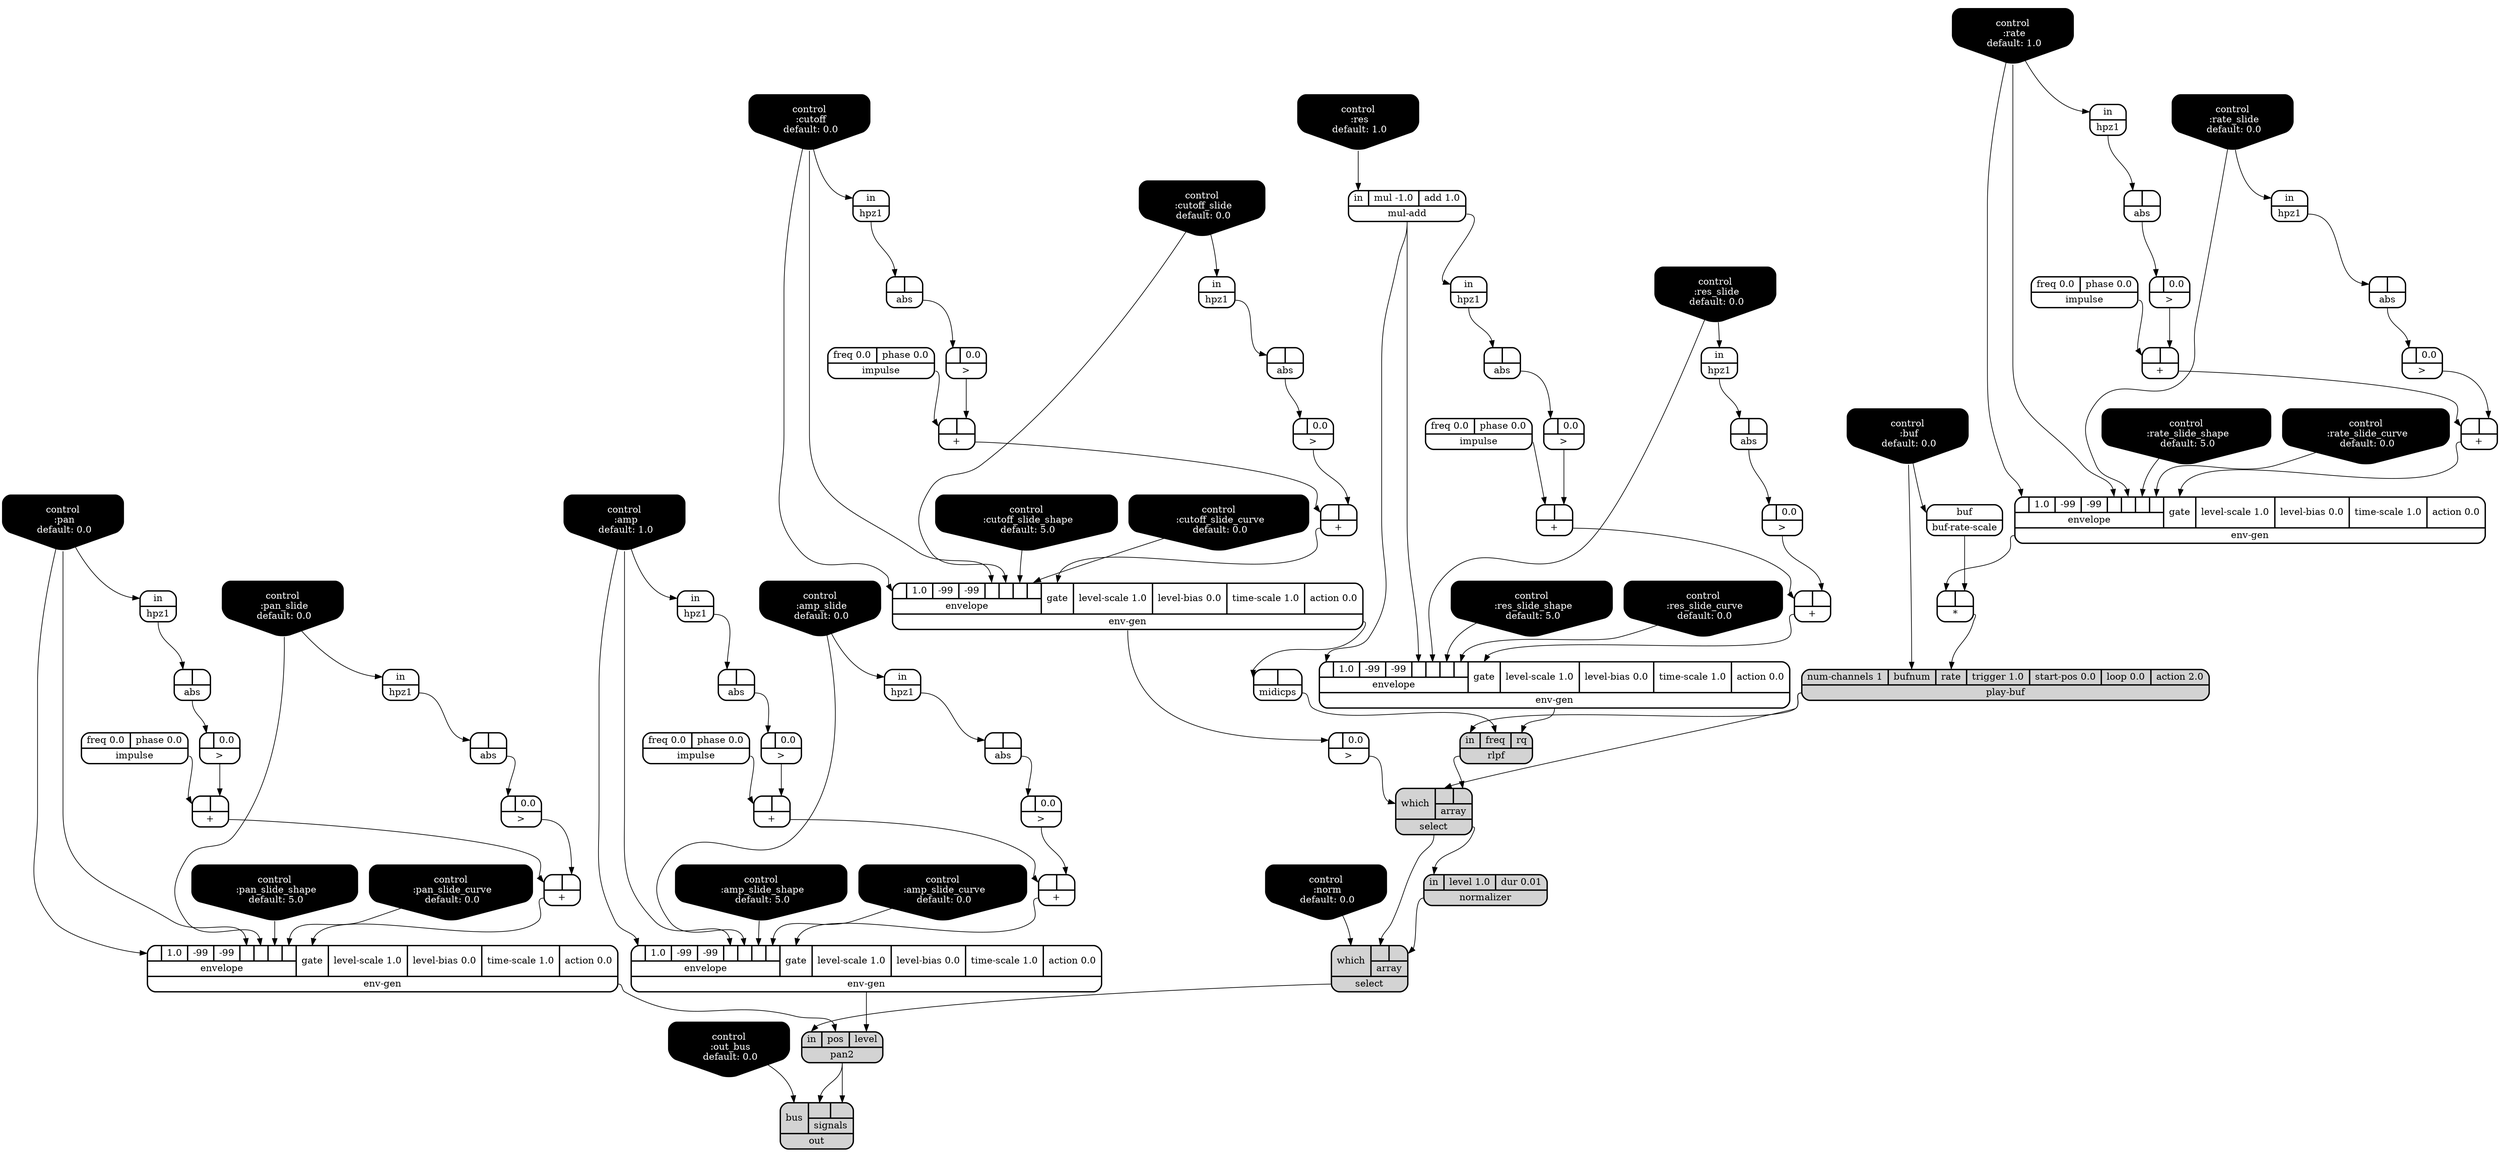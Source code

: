 digraph synthdef {
45 [label = "{{ <a> |<b> } |<__UG_NAME__>* }" style="bold, rounded" shape=record rankdir=LR];
30 [label = "{{ <a> |<b> } |<__UG_NAME__>+ }" style="bold, rounded" shape=record rankdir=LR];
34 [label = "{{ <a> |<b> } |<__UG_NAME__>+ }" style="bold, rounded" shape=record rankdir=LR];
41 [label = "{{ <a> |<b> } |<__UG_NAME__>+ }" style="bold, rounded" shape=record rankdir=LR];
42 [label = "{{ <a> |<b> } |<__UG_NAME__>+ }" style="bold, rounded" shape=record rankdir=LR];
53 [label = "{{ <a> |<b> } |<__UG_NAME__>+ }" style="bold, rounded" shape=record rankdir=LR];
57 [label = "{{ <a> |<b> } |<__UG_NAME__>+ }" style="bold, rounded" shape=record rankdir=LR];
68 [label = "{{ <a> |<b> } |<__UG_NAME__>+ }" style="bold, rounded" shape=record rankdir=LR];
72 [label = "{{ <a> |<b> } |<__UG_NAME__>+ }" style="bold, rounded" shape=record rankdir=LR];
79 [label = "{{ <a> |<b> } |<__UG_NAME__>+ }" style="bold, rounded" shape=record rankdir=LR];
81 [label = "{{ <a> |<b> } |<__UG_NAME__>+ }" style="bold, rounded" shape=record rankdir=LR];
26 [label = "{{ <a> |<b> 0.0} |<__UG_NAME__>\> }" style="bold, rounded" shape=record rankdir=LR];
29 [label = "{{ <a> |<b> 0.0} |<__UG_NAME__>\> }" style="bold, rounded" shape=record rankdir=LR];
33 [label = "{{ <a> |<b> 0.0} |<__UG_NAME__>\> }" style="bold, rounded" shape=record rankdir=LR];
36 [label = "{{ <a> |<b> 0.0} |<__UG_NAME__>\> }" style="bold, rounded" shape=record rankdir=LR];
40 [label = "{{ <a> |<b> 0.0} |<__UG_NAME__>\> }" style="bold, rounded" shape=record rankdir=LR];
52 [label = "{{ <a> |<b> 0.0} |<__UG_NAME__>\> }" style="bold, rounded" shape=record rankdir=LR];
56 [label = "{{ <a> |<b> 0.0} |<__UG_NAME__>\> }" style="bold, rounded" shape=record rankdir=LR];
67 [label = "{{ <a> |<b> 0.0} |<__UG_NAME__>\> }" style="bold, rounded" shape=record rankdir=LR];
71 [label = "{{ <a> |<b> 0.0} |<__UG_NAME__>\> }" style="bold, rounded" shape=record rankdir=LR];
76 [label = "{{ <a> |<b> 0.0} |<__UG_NAME__>\> }" style="bold, rounded" shape=record rankdir=LR];
78 [label = "{{ <a> |<b> 0.0} |<__UG_NAME__>\> }" style="bold, rounded" shape=record rankdir=LR];
25 [label = "{{ <a> |<b> } |<__UG_NAME__>abs }" style="bold, rounded" shape=record rankdir=LR];
28 [label = "{{ <a> |<b> } |<__UG_NAME__>abs }" style="bold, rounded" shape=record rankdir=LR];
32 [label = "{{ <a> |<b> } |<__UG_NAME__>abs }" style="bold, rounded" shape=record rankdir=LR];
39 [label = "{{ <a> |<b> } |<__UG_NAME__>abs }" style="bold, rounded" shape=record rankdir=LR];
51 [label = "{{ <a> |<b> } |<__UG_NAME__>abs }" style="bold, rounded" shape=record rankdir=LR];
55 [label = "{{ <a> |<b> } |<__UG_NAME__>abs }" style="bold, rounded" shape=record rankdir=LR];
64 [label = "{{ <a> |<b> } |<__UG_NAME__>abs }" style="bold, rounded" shape=record rankdir=LR];
66 [label = "{{ <a> |<b> } |<__UG_NAME__>abs }" style="bold, rounded" shape=record rankdir=LR];
70 [label = "{{ <a> |<b> } |<__UG_NAME__>abs }" style="bold, rounded" shape=record rankdir=LR];
75 [label = "{{ <a> |<b> } |<__UG_NAME__>abs }" style="bold, rounded" shape=record rankdir=LR];
44 [label = "{{ <buf> buf} |<__UG_NAME__>buf-rate-scale }" style="bold, rounded" shape=record rankdir=LR];
0 [label = "control
 :buf
 default: 0.0" shape=invhouse style="rounded, filled, bold" fillcolor=black fontcolor=white ]; 
1 [label = "control
 :amp
 default: 1.0" shape=invhouse style="rounded, filled, bold" fillcolor=black fontcolor=white ]; 
2 [label = "control
 :amp_slide
 default: 0.0" shape=invhouse style="rounded, filled, bold" fillcolor=black fontcolor=white ]; 
3 [label = "control
 :amp_slide_shape
 default: 5.0" shape=invhouse style="rounded, filled, bold" fillcolor=black fontcolor=white ]; 
4 [label = "control
 :amp_slide_curve
 default: 0.0" shape=invhouse style="rounded, filled, bold" fillcolor=black fontcolor=white ]; 
5 [label = "control
 :pan
 default: 0.0" shape=invhouse style="rounded, filled, bold" fillcolor=black fontcolor=white ]; 
6 [label = "control
 :pan_slide
 default: 0.0" shape=invhouse style="rounded, filled, bold" fillcolor=black fontcolor=white ]; 
7 [label = "control
 :pan_slide_shape
 default: 5.0" shape=invhouse style="rounded, filled, bold" fillcolor=black fontcolor=white ]; 
8 [label = "control
 :pan_slide_curve
 default: 0.0" shape=invhouse style="rounded, filled, bold" fillcolor=black fontcolor=white ]; 
9 [label = "control
 :cutoff
 default: 0.0" shape=invhouse style="rounded, filled, bold" fillcolor=black fontcolor=white ]; 
10 [label = "control
 :cutoff_slide
 default: 0.0" shape=invhouse style="rounded, filled, bold" fillcolor=black fontcolor=white ]; 
11 [label = "control
 :cutoff_slide_shape
 default: 5.0" shape=invhouse style="rounded, filled, bold" fillcolor=black fontcolor=white ]; 
12 [label = "control
 :cutoff_slide_curve
 default: 0.0" shape=invhouse style="rounded, filled, bold" fillcolor=black fontcolor=white ]; 
13 [label = "control
 :res
 default: 1.0" shape=invhouse style="rounded, filled, bold" fillcolor=black fontcolor=white ]; 
14 [label = "control
 :res_slide
 default: 0.0" shape=invhouse style="rounded, filled, bold" fillcolor=black fontcolor=white ]; 
15 [label = "control
 :res_slide_shape
 default: 5.0" shape=invhouse style="rounded, filled, bold" fillcolor=black fontcolor=white ]; 
16 [label = "control
 :res_slide_curve
 default: 0.0" shape=invhouse style="rounded, filled, bold" fillcolor=black fontcolor=white ]; 
17 [label = "control
 :rate
 default: 1.0" shape=invhouse style="rounded, filled, bold" fillcolor=black fontcolor=white ]; 
18 [label = "control
 :rate_slide
 default: 0.0" shape=invhouse style="rounded, filled, bold" fillcolor=black fontcolor=white ]; 
19 [label = "control
 :rate_slide_shape
 default: 5.0" shape=invhouse style="rounded, filled, bold" fillcolor=black fontcolor=white ]; 
20 [label = "control
 :rate_slide_curve
 default: 0.0" shape=invhouse style="rounded, filled, bold" fillcolor=black fontcolor=white ]; 
21 [label = "control
 :norm
 default: 0.0" shape=invhouse style="rounded, filled, bold" fillcolor=black fontcolor=white ]; 
22 [label = "control
 :out_bus
 default: 0.0" shape=invhouse style="rounded, filled, bold" fillcolor=black fontcolor=white ]; 
35 [label = "{{ {{<envelope___control___0>|1.0|-99|-99|<envelope___control___4>|<envelope___control___5>|<envelope___control___6>|<envelope___control___7>}|envelope}|<gate> gate|<level____scale> level-scale 1.0|<level____bias> level-bias 0.0|<time____scale> time-scale 1.0|<action> action 0.0} |<__UG_NAME__>env-gen }" style="bold, rounded" shape=record rankdir=LR];
43 [label = "{{ {{<envelope___control___0>|1.0|-99|-99|<envelope___control___4>|<envelope___control___5>|<envelope___control___6>|<envelope___control___7>}|envelope}|<gate> gate|<level____scale> level-scale 1.0|<level____bias> level-bias 0.0|<time____scale> time-scale 1.0|<action> action 0.0} |<__UG_NAME__>env-gen }" style="bold, rounded" shape=record rankdir=LR];
58 [label = "{{ {{<envelope___mul____add___0>|1.0|-99|-99|<envelope___mul____add___4>|<envelope___control___5>|<envelope___control___6>|<envelope___control___7>}|envelope}|<gate> gate|<level____scale> level-scale 1.0|<level____bias> level-bias 0.0|<time____scale> time-scale 1.0|<action> action 0.0} |<__UG_NAME__>env-gen }" style="bold, rounded" shape=record rankdir=LR];
73 [label = "{{ {{<envelope___control___0>|1.0|-99|-99|<envelope___control___4>|<envelope___control___5>|<envelope___control___6>|<envelope___control___7>}|envelope}|<gate> gate|<level____scale> level-scale 1.0|<level____bias> level-bias 0.0|<time____scale> time-scale 1.0|<action> action 0.0} |<__UG_NAME__>env-gen }" style="bold, rounded" shape=record rankdir=LR];
82 [label = "{{ {{<envelope___control___0>|1.0|-99|-99|<envelope___control___4>|<envelope___control___5>|<envelope___control___6>|<envelope___control___7>}|envelope}|<gate> gate|<level____scale> level-scale 1.0|<level____bias> level-bias 0.0|<time____scale> time-scale 1.0|<action> action 0.0} |<__UG_NAME__>env-gen }" style="bold, rounded" shape=record rankdir=LR];
24 [label = "{{ <in> in} |<__UG_NAME__>hpz1 }" style="bold, rounded" shape=record rankdir=LR];
27 [label = "{{ <in> in} |<__UG_NAME__>hpz1 }" style="bold, rounded" shape=record rankdir=LR];
31 [label = "{{ <in> in} |<__UG_NAME__>hpz1 }" style="bold, rounded" shape=record rankdir=LR];
38 [label = "{{ <in> in} |<__UG_NAME__>hpz1 }" style="bold, rounded" shape=record rankdir=LR];
50 [label = "{{ <in> in} |<__UG_NAME__>hpz1 }" style="bold, rounded" shape=record rankdir=LR];
54 [label = "{{ <in> in} |<__UG_NAME__>hpz1 }" style="bold, rounded" shape=record rankdir=LR];
62 [label = "{{ <in> in} |<__UG_NAME__>hpz1 }" style="bold, rounded" shape=record rankdir=LR];
63 [label = "{{ <in> in} |<__UG_NAME__>hpz1 }" style="bold, rounded" shape=record rankdir=LR];
69 [label = "{{ <in> in} |<__UG_NAME__>hpz1 }" style="bold, rounded" shape=record rankdir=LR];
74 [label = "{{ <in> in} |<__UG_NAME__>hpz1 }" style="bold, rounded" shape=record rankdir=LR];
23 [label = "{{ <freq> freq 0.0|<phase> phase 0.0} |<__UG_NAME__>impulse }" style="bold, rounded" shape=record rankdir=LR];
37 [label = "{{ <freq> freq 0.0|<phase> phase 0.0} |<__UG_NAME__>impulse }" style="bold, rounded" shape=record rankdir=LR];
48 [label = "{{ <freq> freq 0.0|<phase> phase 0.0} |<__UG_NAME__>impulse }" style="bold, rounded" shape=record rankdir=LR];
65 [label = "{{ <freq> freq 0.0|<phase> phase 0.0} |<__UG_NAME__>impulse }" style="bold, rounded" shape=record rankdir=LR];
77 [label = "{{ <freq> freq 0.0|<phase> phase 0.0} |<__UG_NAME__>impulse }" style="bold, rounded" shape=record rankdir=LR];
47 [label = "{{ <a> |<b> } |<__UG_NAME__>midicps }" style="bold, rounded" shape=record rankdir=LR];
49 [label = "{{ <in> in|<mul> mul -1.0|<add> add 1.0} |<__UG_NAME__>mul-add }" style="bold, rounded" shape=record rankdir=LR];
61 [label = "{{ <in> in|<level> level 1.0|<dur> dur 0.01} |<__UG_NAME__>normalizer }" style="filled, bold, rounded"  shape=record rankdir=LR];
84 [label = "{{ <bus> bus|{{<signals___pan2___0>|<signals___pan2___1>}|signals}} |<__UG_NAME__>out }" style="filled, bold, rounded"  shape=record rankdir=LR];
83 [label = "{{ <in> in|<pos> pos|<level> level} |<__UG_NAME__>pan2 }" style="filled, bold, rounded"  shape=record rankdir=LR];
46 [label = "{{ <num____channels> num-channels 1|<bufnum> bufnum|<rate> rate|<trigger> trigger 1.0|<start____pos> start-pos 0.0|<loop> loop 0.0|<action> action 2.0} |<__UG_NAME__>play-buf }" style="filled, bold, rounded"  shape=record rankdir=LR];
59 [label = "{{ <in> in|<freq> freq|<rq> rq} |<__UG_NAME__>rlpf }" style="filled, bold, rounded"  shape=record rankdir=LR];
60 [label = "{{ <which> which|{{<array___play____buf___0>|<array___rlpf___1>}|array}} |<__UG_NAME__>select }" style="filled, bold, rounded"  shape=record rankdir=LR];
80 [label = "{{ <which> which|{{<array___select___0>|<array___normalizer___1>}|array}} |<__UG_NAME__>select }" style="filled, bold, rounded"  shape=record rankdir=LR];

44:__UG_NAME__ -> 45:b ;
43:__UG_NAME__ -> 45:a ;
29:__UG_NAME__ -> 30:b ;
23:__UG_NAME__ -> 30:a ;
33:__UG_NAME__ -> 34:b ;
30:__UG_NAME__ -> 34:a ;
40:__UG_NAME__ -> 41:b ;
37:__UG_NAME__ -> 41:a ;
26:__UG_NAME__ -> 42:b ;
41:__UG_NAME__ -> 42:a ;
52:__UG_NAME__ -> 53:b ;
48:__UG_NAME__ -> 53:a ;
56:__UG_NAME__ -> 57:b ;
53:__UG_NAME__ -> 57:a ;
67:__UG_NAME__ -> 68:b ;
65:__UG_NAME__ -> 68:a ;
71:__UG_NAME__ -> 72:b ;
68:__UG_NAME__ -> 72:a ;
78:__UG_NAME__ -> 79:b ;
77:__UG_NAME__ -> 79:a ;
76:__UG_NAME__ -> 81:b ;
79:__UG_NAME__ -> 81:a ;
25:__UG_NAME__ -> 26:a ;
28:__UG_NAME__ -> 29:a ;
32:__UG_NAME__ -> 33:a ;
35:__UG_NAME__ -> 36:a ;
39:__UG_NAME__ -> 40:a ;
51:__UG_NAME__ -> 52:a ;
55:__UG_NAME__ -> 56:a ;
66:__UG_NAME__ -> 67:a ;
70:__UG_NAME__ -> 71:a ;
75:__UG_NAME__ -> 76:a ;
64:__UG_NAME__ -> 78:a ;
24:__UG_NAME__ -> 25:a ;
27:__UG_NAME__ -> 28:a ;
31:__UG_NAME__ -> 32:a ;
38:__UG_NAME__ -> 39:a ;
50:__UG_NAME__ -> 51:a ;
54:__UG_NAME__ -> 55:a ;
62:__UG_NAME__ -> 64:a ;
63:__UG_NAME__ -> 66:a ;
69:__UG_NAME__ -> 70:a ;
74:__UG_NAME__ -> 75:a ;
0:__UG_NAME__ -> 44:buf ;
34:__UG_NAME__ -> 35:gate ;
9:__UG_NAME__ -> 35:envelope___control___0 ;
9:__UG_NAME__ -> 35:envelope___control___4 ;
10:__UG_NAME__ -> 35:envelope___control___5 ;
11:__UG_NAME__ -> 35:envelope___control___6 ;
12:__UG_NAME__ -> 35:envelope___control___7 ;
42:__UG_NAME__ -> 43:gate ;
17:__UG_NAME__ -> 43:envelope___control___0 ;
17:__UG_NAME__ -> 43:envelope___control___4 ;
18:__UG_NAME__ -> 43:envelope___control___5 ;
19:__UG_NAME__ -> 43:envelope___control___6 ;
20:__UG_NAME__ -> 43:envelope___control___7 ;
57:__UG_NAME__ -> 58:gate ;
49:__UG_NAME__ -> 58:envelope___mul____add___0 ;
49:__UG_NAME__ -> 58:envelope___mul____add___4 ;
14:__UG_NAME__ -> 58:envelope___control___5 ;
15:__UG_NAME__ -> 58:envelope___control___6 ;
16:__UG_NAME__ -> 58:envelope___control___7 ;
72:__UG_NAME__ -> 73:gate ;
5:__UG_NAME__ -> 73:envelope___control___0 ;
5:__UG_NAME__ -> 73:envelope___control___4 ;
6:__UG_NAME__ -> 73:envelope___control___5 ;
7:__UG_NAME__ -> 73:envelope___control___6 ;
8:__UG_NAME__ -> 73:envelope___control___7 ;
81:__UG_NAME__ -> 82:gate ;
1:__UG_NAME__ -> 82:envelope___control___0 ;
1:__UG_NAME__ -> 82:envelope___control___4 ;
2:__UG_NAME__ -> 82:envelope___control___5 ;
3:__UG_NAME__ -> 82:envelope___control___6 ;
4:__UG_NAME__ -> 82:envelope___control___7 ;
18:__UG_NAME__ -> 24:in ;
9:__UG_NAME__ -> 27:in ;
10:__UG_NAME__ -> 31:in ;
17:__UG_NAME__ -> 38:in ;
49:__UG_NAME__ -> 50:in ;
14:__UG_NAME__ -> 54:in ;
1:__UG_NAME__ -> 62:in ;
5:__UG_NAME__ -> 63:in ;
6:__UG_NAME__ -> 69:in ;
2:__UG_NAME__ -> 74:in ;
35:__UG_NAME__ -> 47:a ;
13:__UG_NAME__ -> 49:in ;
60:__UG_NAME__ -> 61:in ;
83:__UG_NAME__ -> 84:signals___pan2___0 ;
83:__UG_NAME__ -> 84:signals___pan2___1 ;
22:__UG_NAME__ -> 84:bus ;
82:__UG_NAME__ -> 83:level ;
73:__UG_NAME__ -> 83:pos ;
80:__UG_NAME__ -> 83:in ;
45:__UG_NAME__ -> 46:rate ;
0:__UG_NAME__ -> 46:bufnum ;
58:__UG_NAME__ -> 59:rq ;
47:__UG_NAME__ -> 59:freq ;
46:__UG_NAME__ -> 59:in ;
46:__UG_NAME__ -> 60:array___play____buf___0 ;
59:__UG_NAME__ -> 60:array___rlpf___1 ;
36:__UG_NAME__ -> 60:which ;
60:__UG_NAME__ -> 80:array___select___0 ;
61:__UG_NAME__ -> 80:array___normalizer___1 ;
21:__UG_NAME__ -> 80:which ;

}